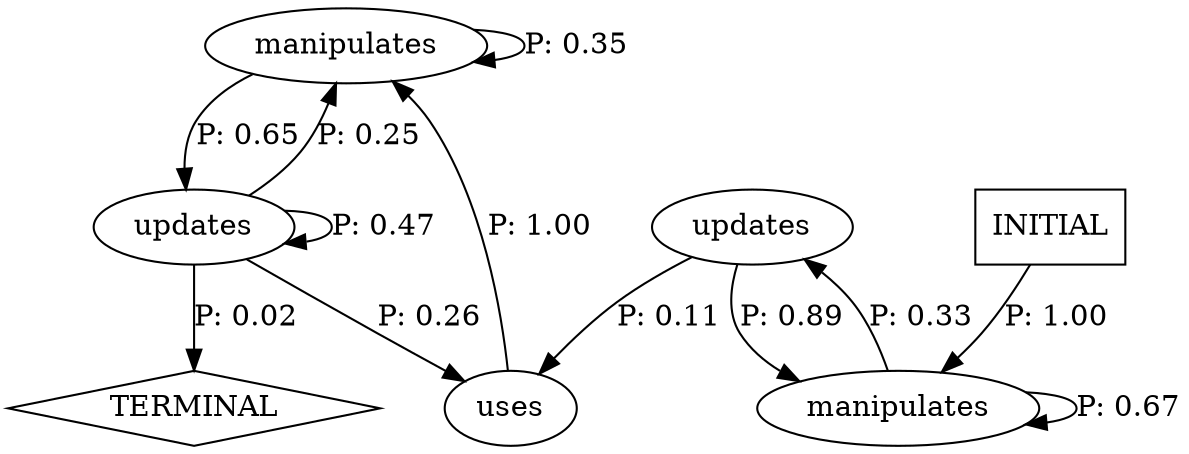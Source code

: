 digraph G {
  0 [label="manipulates"];
  1 [label="manipulates"];
  2 [label="updates"];
  3 [label="updates"];
  4 [label="uses"];
  5 [label="TERMINAL",shape=diamond];
  6 [label="INITIAL",shape=box];
0->0 [label="P: 0.35"];
0->3 [label="P: 0.65"];
1->1 [label="P: 0.67"];
1->2 [label="P: 0.33"];
2->1 [label="P: 0.89"];
2->4 [label="P: 0.11"];
3->0 [label="P: 0.25"];
3->3 [label="P: 0.47"];
3->4 [label="P: 0.26"];
3->5 [label="P: 0.02"];
4->0 [label="P: 1.00"];
6->1 [label="P: 1.00"];
}
